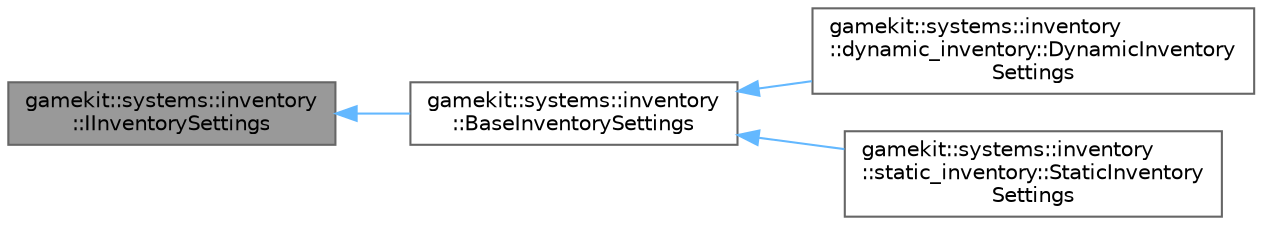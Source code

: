 digraph "gamekit::systems::inventory::IInventorySettings"
{
 // LATEX_PDF_SIZE
  bgcolor="transparent";
  edge [fontname=Helvetica,fontsize=10,labelfontname=Helvetica,labelfontsize=10];
  node [fontname=Helvetica,fontsize=10,shape=box,height=0.2,width=0.4];
  rankdir="LR";
  Node1 [id="Node000001",label="gamekit::systems::inventory\l::IInventorySettings",height=0.2,width=0.4,color="gray40", fillcolor="grey60", style="filled", fontcolor="black",tooltip="Interface for inventory configuration settings."];
  Node1 -> Node2 [id="edge1_Node000001_Node000002",dir="back",color="steelblue1",style="solid",tooltip=" "];
  Node2 [id="Node000002",label="gamekit::systems::inventory\l::BaseInventorySettings",height=0.2,width=0.4,color="gray40", fillcolor="white", style="filled",URL="$d9/dcf/classgamekit_1_1systems_1_1inventory_1_1_base_inventory_settings.html",tooltip="Base configuration settings for an inventory."];
  Node2 -> Node3 [id="edge2_Node000002_Node000003",dir="back",color="steelblue1",style="solid",tooltip=" "];
  Node3 [id="Node000003",label="gamekit::systems::inventory\l::dynamic_inventory::DynamicInventory\lSettings",height=0.2,width=0.4,color="gray40", fillcolor="white", style="filled",URL="$df/dd9/classgamekit_1_1systems_1_1inventory_1_1dynamic__inventory_1_1_dynamic_inventory_settings.html",tooltip="Configuration settings for a dynamic inventory."];
  Node2 -> Node4 [id="edge3_Node000002_Node000004",dir="back",color="steelblue1",style="solid",tooltip=" "];
  Node4 [id="Node000004",label="gamekit::systems::inventory\l::static_inventory::StaticInventory\lSettings",height=0.2,width=0.4,color="gray40", fillcolor="white", style="filled",URL="$d0/de5/classgamekit_1_1systems_1_1inventory_1_1static__inventory_1_1_static_inventory_settings.html",tooltip="Settings for a static (fixed-size) inventory."];
}
